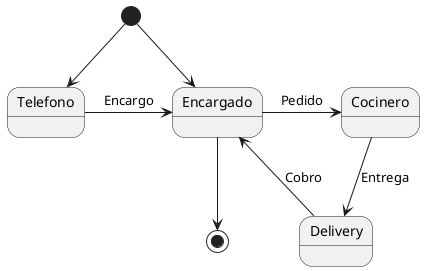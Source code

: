 @startuml pizza

[*] --> Encargado
[*] --> Telefono
Telefono -> Encargado : Encargo
Encargado -> Cocinero : Pedido
Cocinero --> Delivery : Entrega
Delivery --> Encargado : Cobro
Encargado --> [*]

@enduml